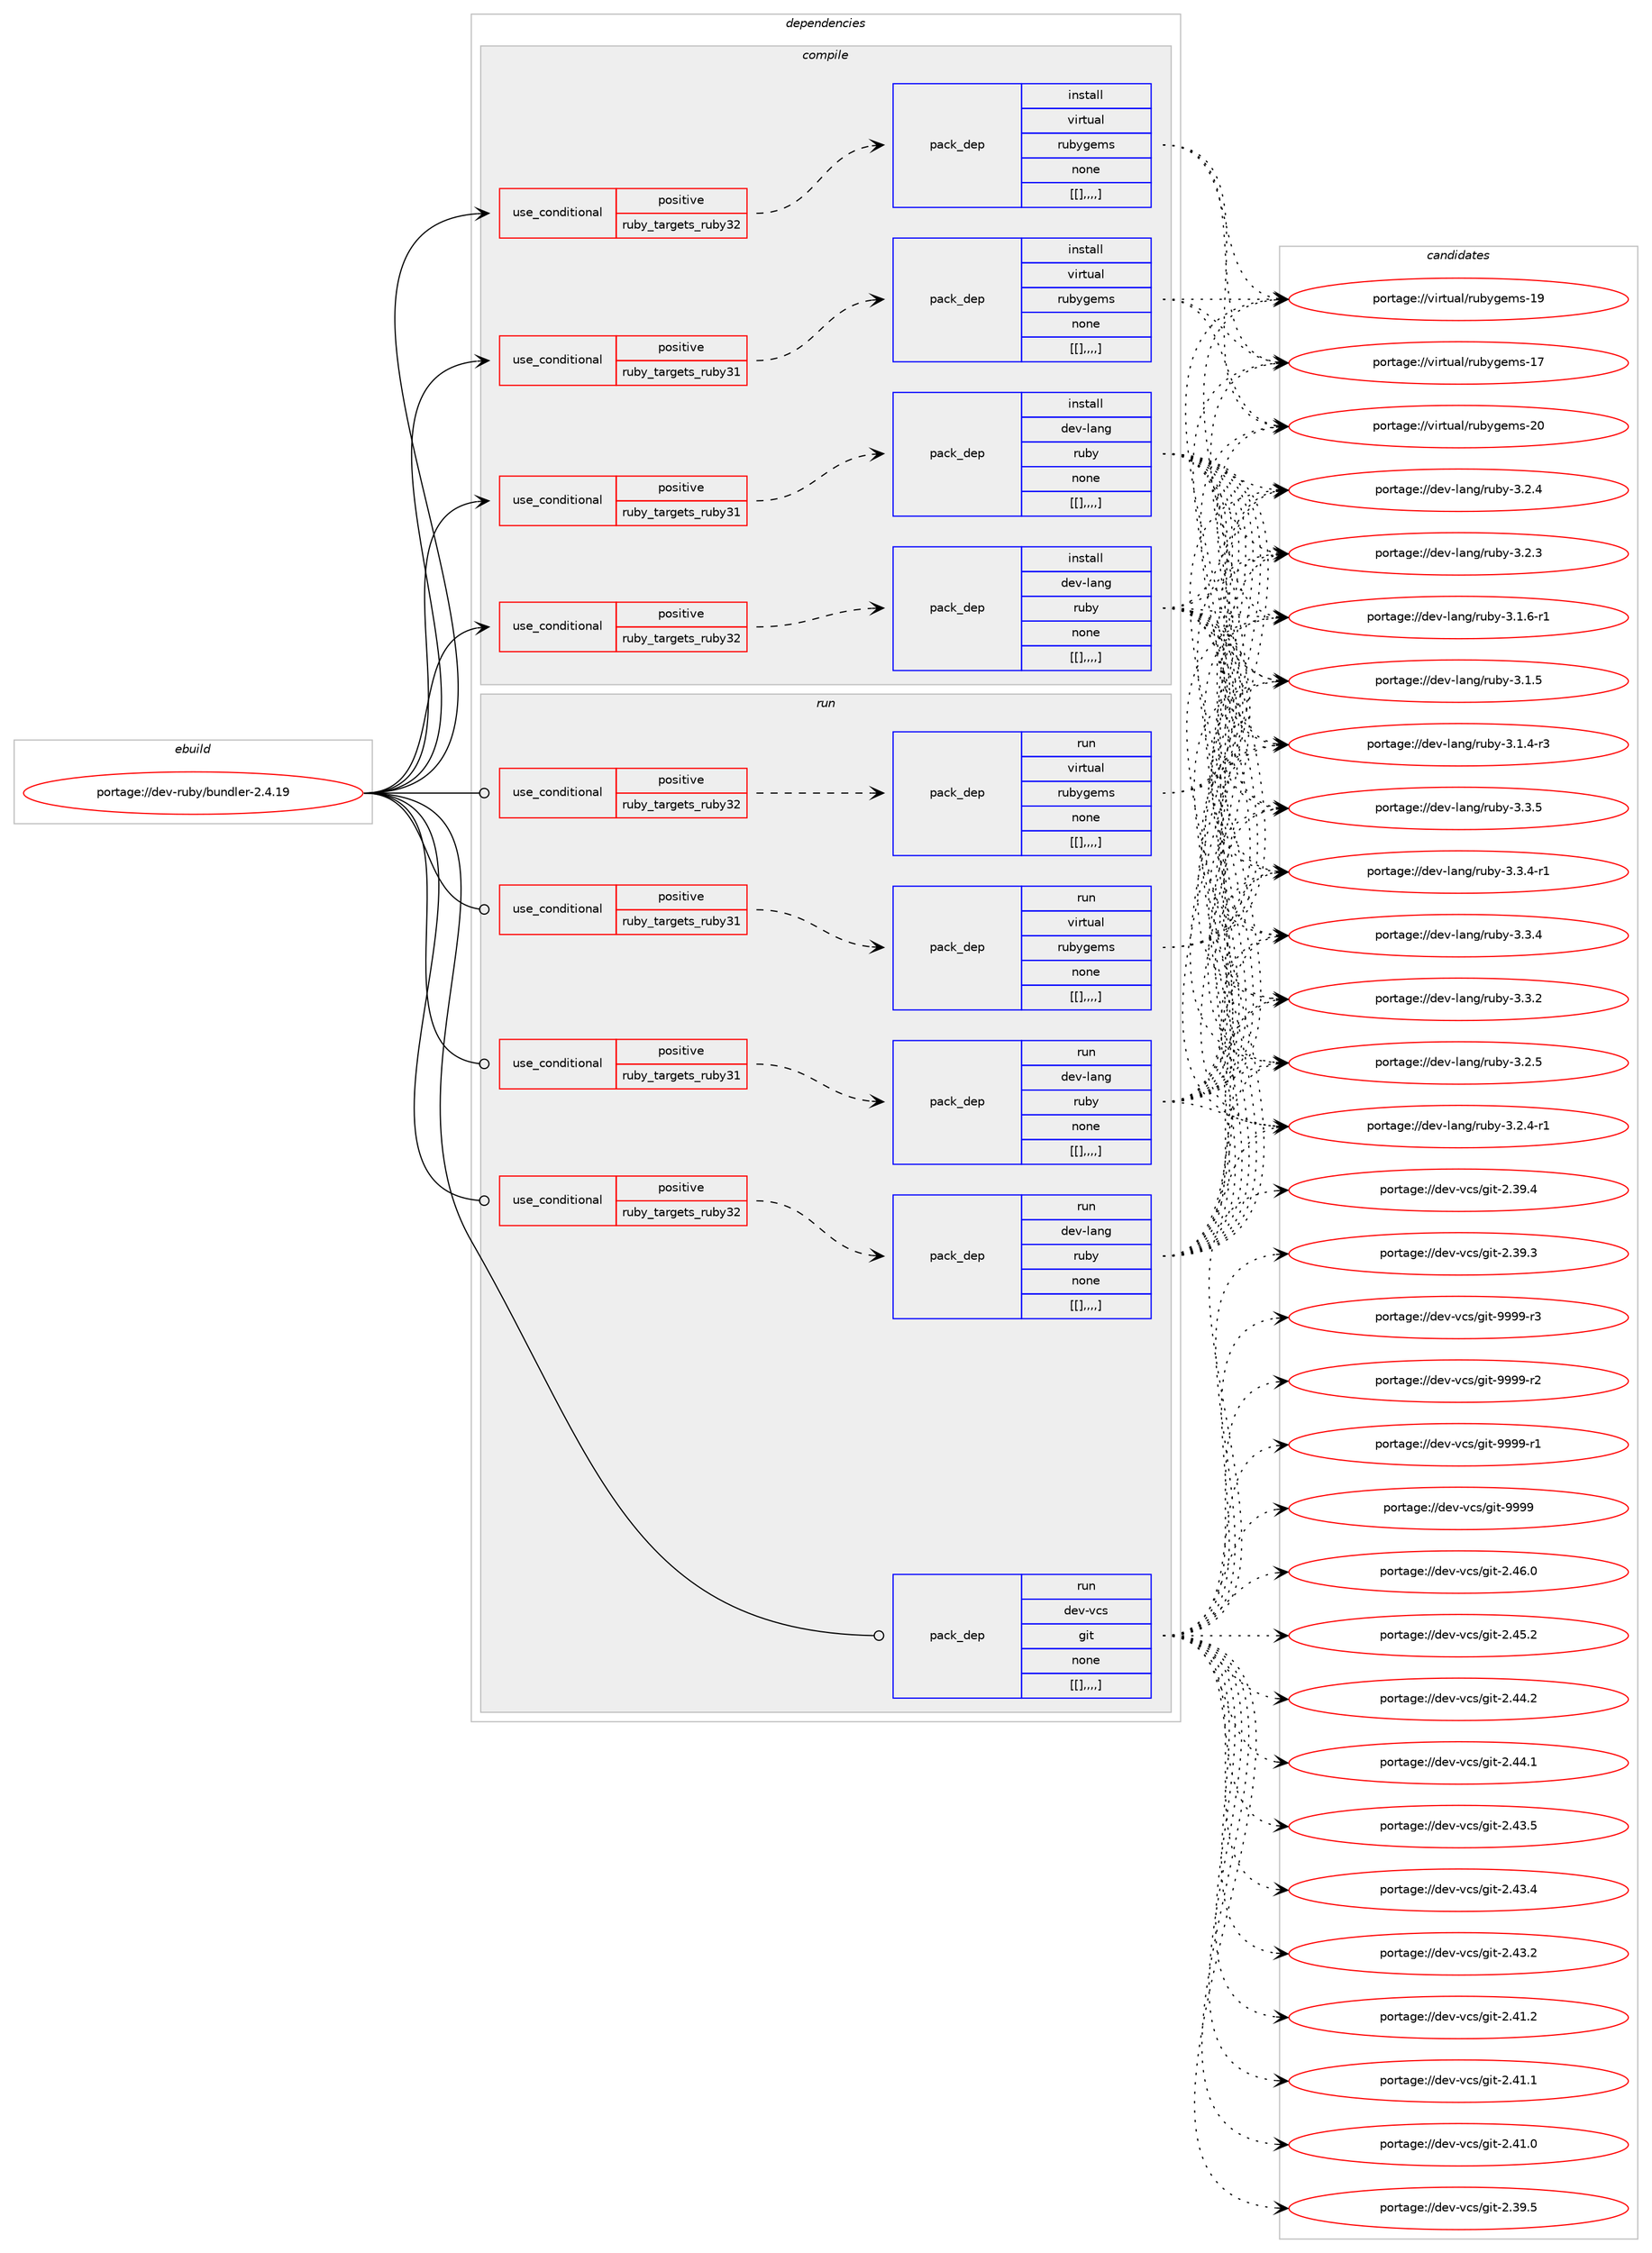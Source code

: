 digraph prolog {

# *************
# Graph options
# *************

newrank=true;
concentrate=true;
compound=true;
graph [rankdir=LR,fontname=Helvetica,fontsize=10,ranksep=1.5];#, ranksep=2.5, nodesep=0.2];
edge  [arrowhead=vee];
node  [fontname=Helvetica,fontsize=10];

# **********
# The ebuild
# **********

subgraph cluster_leftcol {
color=gray;
label=<<i>ebuild</i>>;
id [label="portage://dev-ruby/bundler-2.4.19", color=red, width=4, href="../dev-ruby/bundler-2.4.19.svg"];
}

# ****************
# The dependencies
# ****************

subgraph cluster_midcol {
color=gray;
label=<<i>dependencies</i>>;
subgraph cluster_compile {
fillcolor="#eeeeee";
style=filled;
label=<<i>compile</i>>;
subgraph cond46422 {
dependency180868 [label=<<TABLE BORDER="0" CELLBORDER="1" CELLSPACING="0" CELLPADDING="4"><TR><TD ROWSPAN="3" CELLPADDING="10">use_conditional</TD></TR><TR><TD>positive</TD></TR><TR><TD>ruby_targets_ruby31</TD></TR></TABLE>>, shape=none, color=red];
subgraph pack133162 {
dependency180869 [label=<<TABLE BORDER="0" CELLBORDER="1" CELLSPACING="0" CELLPADDING="4" WIDTH="220"><TR><TD ROWSPAN="6" CELLPADDING="30">pack_dep</TD></TR><TR><TD WIDTH="110">install</TD></TR><TR><TD>dev-lang</TD></TR><TR><TD>ruby</TD></TR><TR><TD>none</TD></TR><TR><TD>[[],,,,]</TD></TR></TABLE>>, shape=none, color=blue];
}
dependency180868:e -> dependency180869:w [weight=20,style="dashed",arrowhead="vee"];
}
id:e -> dependency180868:w [weight=20,style="solid",arrowhead="vee"];
subgraph cond46423 {
dependency180870 [label=<<TABLE BORDER="0" CELLBORDER="1" CELLSPACING="0" CELLPADDING="4"><TR><TD ROWSPAN="3" CELLPADDING="10">use_conditional</TD></TR><TR><TD>positive</TD></TR><TR><TD>ruby_targets_ruby31</TD></TR></TABLE>>, shape=none, color=red];
subgraph pack133163 {
dependency180871 [label=<<TABLE BORDER="0" CELLBORDER="1" CELLSPACING="0" CELLPADDING="4" WIDTH="220"><TR><TD ROWSPAN="6" CELLPADDING="30">pack_dep</TD></TR><TR><TD WIDTH="110">install</TD></TR><TR><TD>virtual</TD></TR><TR><TD>rubygems</TD></TR><TR><TD>none</TD></TR><TR><TD>[[],,,,]</TD></TR></TABLE>>, shape=none, color=blue];
}
dependency180870:e -> dependency180871:w [weight=20,style="dashed",arrowhead="vee"];
}
id:e -> dependency180870:w [weight=20,style="solid",arrowhead="vee"];
subgraph cond46424 {
dependency180872 [label=<<TABLE BORDER="0" CELLBORDER="1" CELLSPACING="0" CELLPADDING="4"><TR><TD ROWSPAN="3" CELLPADDING="10">use_conditional</TD></TR><TR><TD>positive</TD></TR><TR><TD>ruby_targets_ruby32</TD></TR></TABLE>>, shape=none, color=red];
subgraph pack133164 {
dependency180873 [label=<<TABLE BORDER="0" CELLBORDER="1" CELLSPACING="0" CELLPADDING="4" WIDTH="220"><TR><TD ROWSPAN="6" CELLPADDING="30">pack_dep</TD></TR><TR><TD WIDTH="110">install</TD></TR><TR><TD>dev-lang</TD></TR><TR><TD>ruby</TD></TR><TR><TD>none</TD></TR><TR><TD>[[],,,,]</TD></TR></TABLE>>, shape=none, color=blue];
}
dependency180872:e -> dependency180873:w [weight=20,style="dashed",arrowhead="vee"];
}
id:e -> dependency180872:w [weight=20,style="solid",arrowhead="vee"];
subgraph cond46425 {
dependency180874 [label=<<TABLE BORDER="0" CELLBORDER="1" CELLSPACING="0" CELLPADDING="4"><TR><TD ROWSPAN="3" CELLPADDING="10">use_conditional</TD></TR><TR><TD>positive</TD></TR><TR><TD>ruby_targets_ruby32</TD></TR></TABLE>>, shape=none, color=red];
subgraph pack133165 {
dependency180875 [label=<<TABLE BORDER="0" CELLBORDER="1" CELLSPACING="0" CELLPADDING="4" WIDTH="220"><TR><TD ROWSPAN="6" CELLPADDING="30">pack_dep</TD></TR><TR><TD WIDTH="110">install</TD></TR><TR><TD>virtual</TD></TR><TR><TD>rubygems</TD></TR><TR><TD>none</TD></TR><TR><TD>[[],,,,]</TD></TR></TABLE>>, shape=none, color=blue];
}
dependency180874:e -> dependency180875:w [weight=20,style="dashed",arrowhead="vee"];
}
id:e -> dependency180874:w [weight=20,style="solid",arrowhead="vee"];
}
subgraph cluster_compileandrun {
fillcolor="#eeeeee";
style=filled;
label=<<i>compile and run</i>>;
}
subgraph cluster_run {
fillcolor="#eeeeee";
style=filled;
label=<<i>run</i>>;
subgraph cond46426 {
dependency180876 [label=<<TABLE BORDER="0" CELLBORDER="1" CELLSPACING="0" CELLPADDING="4"><TR><TD ROWSPAN="3" CELLPADDING="10">use_conditional</TD></TR><TR><TD>positive</TD></TR><TR><TD>ruby_targets_ruby31</TD></TR></TABLE>>, shape=none, color=red];
subgraph pack133166 {
dependency180877 [label=<<TABLE BORDER="0" CELLBORDER="1" CELLSPACING="0" CELLPADDING="4" WIDTH="220"><TR><TD ROWSPAN="6" CELLPADDING="30">pack_dep</TD></TR><TR><TD WIDTH="110">run</TD></TR><TR><TD>dev-lang</TD></TR><TR><TD>ruby</TD></TR><TR><TD>none</TD></TR><TR><TD>[[],,,,]</TD></TR></TABLE>>, shape=none, color=blue];
}
dependency180876:e -> dependency180877:w [weight=20,style="dashed",arrowhead="vee"];
}
id:e -> dependency180876:w [weight=20,style="solid",arrowhead="odot"];
subgraph cond46427 {
dependency180878 [label=<<TABLE BORDER="0" CELLBORDER="1" CELLSPACING="0" CELLPADDING="4"><TR><TD ROWSPAN="3" CELLPADDING="10">use_conditional</TD></TR><TR><TD>positive</TD></TR><TR><TD>ruby_targets_ruby31</TD></TR></TABLE>>, shape=none, color=red];
subgraph pack133167 {
dependency180879 [label=<<TABLE BORDER="0" CELLBORDER="1" CELLSPACING="0" CELLPADDING="4" WIDTH="220"><TR><TD ROWSPAN="6" CELLPADDING="30">pack_dep</TD></TR><TR><TD WIDTH="110">run</TD></TR><TR><TD>virtual</TD></TR><TR><TD>rubygems</TD></TR><TR><TD>none</TD></TR><TR><TD>[[],,,,]</TD></TR></TABLE>>, shape=none, color=blue];
}
dependency180878:e -> dependency180879:w [weight=20,style="dashed",arrowhead="vee"];
}
id:e -> dependency180878:w [weight=20,style="solid",arrowhead="odot"];
subgraph cond46428 {
dependency180880 [label=<<TABLE BORDER="0" CELLBORDER="1" CELLSPACING="0" CELLPADDING="4"><TR><TD ROWSPAN="3" CELLPADDING="10">use_conditional</TD></TR><TR><TD>positive</TD></TR><TR><TD>ruby_targets_ruby32</TD></TR></TABLE>>, shape=none, color=red];
subgraph pack133168 {
dependency180881 [label=<<TABLE BORDER="0" CELLBORDER="1" CELLSPACING="0" CELLPADDING="4" WIDTH="220"><TR><TD ROWSPAN="6" CELLPADDING="30">pack_dep</TD></TR><TR><TD WIDTH="110">run</TD></TR><TR><TD>dev-lang</TD></TR><TR><TD>ruby</TD></TR><TR><TD>none</TD></TR><TR><TD>[[],,,,]</TD></TR></TABLE>>, shape=none, color=blue];
}
dependency180880:e -> dependency180881:w [weight=20,style="dashed",arrowhead="vee"];
}
id:e -> dependency180880:w [weight=20,style="solid",arrowhead="odot"];
subgraph cond46429 {
dependency180882 [label=<<TABLE BORDER="0" CELLBORDER="1" CELLSPACING="0" CELLPADDING="4"><TR><TD ROWSPAN="3" CELLPADDING="10">use_conditional</TD></TR><TR><TD>positive</TD></TR><TR><TD>ruby_targets_ruby32</TD></TR></TABLE>>, shape=none, color=red];
subgraph pack133169 {
dependency180883 [label=<<TABLE BORDER="0" CELLBORDER="1" CELLSPACING="0" CELLPADDING="4" WIDTH="220"><TR><TD ROWSPAN="6" CELLPADDING="30">pack_dep</TD></TR><TR><TD WIDTH="110">run</TD></TR><TR><TD>virtual</TD></TR><TR><TD>rubygems</TD></TR><TR><TD>none</TD></TR><TR><TD>[[],,,,]</TD></TR></TABLE>>, shape=none, color=blue];
}
dependency180882:e -> dependency180883:w [weight=20,style="dashed",arrowhead="vee"];
}
id:e -> dependency180882:w [weight=20,style="solid",arrowhead="odot"];
subgraph pack133170 {
dependency180884 [label=<<TABLE BORDER="0" CELLBORDER="1" CELLSPACING="0" CELLPADDING="4" WIDTH="220"><TR><TD ROWSPAN="6" CELLPADDING="30">pack_dep</TD></TR><TR><TD WIDTH="110">run</TD></TR><TR><TD>dev-vcs</TD></TR><TR><TD>git</TD></TR><TR><TD>none</TD></TR><TR><TD>[[],,,,]</TD></TR></TABLE>>, shape=none, color=blue];
}
id:e -> dependency180884:w [weight=20,style="solid",arrowhead="odot"];
}
}

# **************
# The candidates
# **************

subgraph cluster_choices {
rank=same;
color=gray;
label=<<i>candidates</i>>;

subgraph choice133162 {
color=black;
nodesep=1;
choice10010111845108971101034711411798121455146514653 [label="portage://dev-lang/ruby-3.3.5", color=red, width=4,href="../dev-lang/ruby-3.3.5.svg"];
choice100101118451089711010347114117981214551465146524511449 [label="portage://dev-lang/ruby-3.3.4-r1", color=red, width=4,href="../dev-lang/ruby-3.3.4-r1.svg"];
choice10010111845108971101034711411798121455146514652 [label="portage://dev-lang/ruby-3.3.4", color=red, width=4,href="../dev-lang/ruby-3.3.4.svg"];
choice10010111845108971101034711411798121455146514650 [label="portage://dev-lang/ruby-3.3.2", color=red, width=4,href="../dev-lang/ruby-3.3.2.svg"];
choice10010111845108971101034711411798121455146504653 [label="portage://dev-lang/ruby-3.2.5", color=red, width=4,href="../dev-lang/ruby-3.2.5.svg"];
choice100101118451089711010347114117981214551465046524511449 [label="portage://dev-lang/ruby-3.2.4-r1", color=red, width=4,href="../dev-lang/ruby-3.2.4-r1.svg"];
choice10010111845108971101034711411798121455146504652 [label="portage://dev-lang/ruby-3.2.4", color=red, width=4,href="../dev-lang/ruby-3.2.4.svg"];
choice10010111845108971101034711411798121455146504651 [label="portage://dev-lang/ruby-3.2.3", color=red, width=4,href="../dev-lang/ruby-3.2.3.svg"];
choice100101118451089711010347114117981214551464946544511449 [label="portage://dev-lang/ruby-3.1.6-r1", color=red, width=4,href="../dev-lang/ruby-3.1.6-r1.svg"];
choice10010111845108971101034711411798121455146494653 [label="portage://dev-lang/ruby-3.1.5", color=red, width=4,href="../dev-lang/ruby-3.1.5.svg"];
choice100101118451089711010347114117981214551464946524511451 [label="portage://dev-lang/ruby-3.1.4-r3", color=red, width=4,href="../dev-lang/ruby-3.1.4-r3.svg"];
dependency180869:e -> choice10010111845108971101034711411798121455146514653:w [style=dotted,weight="100"];
dependency180869:e -> choice100101118451089711010347114117981214551465146524511449:w [style=dotted,weight="100"];
dependency180869:e -> choice10010111845108971101034711411798121455146514652:w [style=dotted,weight="100"];
dependency180869:e -> choice10010111845108971101034711411798121455146514650:w [style=dotted,weight="100"];
dependency180869:e -> choice10010111845108971101034711411798121455146504653:w [style=dotted,weight="100"];
dependency180869:e -> choice100101118451089711010347114117981214551465046524511449:w [style=dotted,weight="100"];
dependency180869:e -> choice10010111845108971101034711411798121455146504652:w [style=dotted,weight="100"];
dependency180869:e -> choice10010111845108971101034711411798121455146504651:w [style=dotted,weight="100"];
dependency180869:e -> choice100101118451089711010347114117981214551464946544511449:w [style=dotted,weight="100"];
dependency180869:e -> choice10010111845108971101034711411798121455146494653:w [style=dotted,weight="100"];
dependency180869:e -> choice100101118451089711010347114117981214551464946524511451:w [style=dotted,weight="100"];
}
subgraph choice133163 {
color=black;
nodesep=1;
choice118105114116117971084711411798121103101109115455048 [label="portage://virtual/rubygems-20", color=red, width=4,href="../virtual/rubygems-20.svg"];
choice118105114116117971084711411798121103101109115454957 [label="portage://virtual/rubygems-19", color=red, width=4,href="../virtual/rubygems-19.svg"];
choice118105114116117971084711411798121103101109115454955 [label="portage://virtual/rubygems-17", color=red, width=4,href="../virtual/rubygems-17.svg"];
dependency180871:e -> choice118105114116117971084711411798121103101109115455048:w [style=dotted,weight="100"];
dependency180871:e -> choice118105114116117971084711411798121103101109115454957:w [style=dotted,weight="100"];
dependency180871:e -> choice118105114116117971084711411798121103101109115454955:w [style=dotted,weight="100"];
}
subgraph choice133164 {
color=black;
nodesep=1;
choice10010111845108971101034711411798121455146514653 [label="portage://dev-lang/ruby-3.3.5", color=red, width=4,href="../dev-lang/ruby-3.3.5.svg"];
choice100101118451089711010347114117981214551465146524511449 [label="portage://dev-lang/ruby-3.3.4-r1", color=red, width=4,href="../dev-lang/ruby-3.3.4-r1.svg"];
choice10010111845108971101034711411798121455146514652 [label="portage://dev-lang/ruby-3.3.4", color=red, width=4,href="../dev-lang/ruby-3.3.4.svg"];
choice10010111845108971101034711411798121455146514650 [label="portage://dev-lang/ruby-3.3.2", color=red, width=4,href="../dev-lang/ruby-3.3.2.svg"];
choice10010111845108971101034711411798121455146504653 [label="portage://dev-lang/ruby-3.2.5", color=red, width=4,href="../dev-lang/ruby-3.2.5.svg"];
choice100101118451089711010347114117981214551465046524511449 [label="portage://dev-lang/ruby-3.2.4-r1", color=red, width=4,href="../dev-lang/ruby-3.2.4-r1.svg"];
choice10010111845108971101034711411798121455146504652 [label="portage://dev-lang/ruby-3.2.4", color=red, width=4,href="../dev-lang/ruby-3.2.4.svg"];
choice10010111845108971101034711411798121455146504651 [label="portage://dev-lang/ruby-3.2.3", color=red, width=4,href="../dev-lang/ruby-3.2.3.svg"];
choice100101118451089711010347114117981214551464946544511449 [label="portage://dev-lang/ruby-3.1.6-r1", color=red, width=4,href="../dev-lang/ruby-3.1.6-r1.svg"];
choice10010111845108971101034711411798121455146494653 [label="portage://dev-lang/ruby-3.1.5", color=red, width=4,href="../dev-lang/ruby-3.1.5.svg"];
choice100101118451089711010347114117981214551464946524511451 [label="portage://dev-lang/ruby-3.1.4-r3", color=red, width=4,href="../dev-lang/ruby-3.1.4-r3.svg"];
dependency180873:e -> choice10010111845108971101034711411798121455146514653:w [style=dotted,weight="100"];
dependency180873:e -> choice100101118451089711010347114117981214551465146524511449:w [style=dotted,weight="100"];
dependency180873:e -> choice10010111845108971101034711411798121455146514652:w [style=dotted,weight="100"];
dependency180873:e -> choice10010111845108971101034711411798121455146514650:w [style=dotted,weight="100"];
dependency180873:e -> choice10010111845108971101034711411798121455146504653:w [style=dotted,weight="100"];
dependency180873:e -> choice100101118451089711010347114117981214551465046524511449:w [style=dotted,weight="100"];
dependency180873:e -> choice10010111845108971101034711411798121455146504652:w [style=dotted,weight="100"];
dependency180873:e -> choice10010111845108971101034711411798121455146504651:w [style=dotted,weight="100"];
dependency180873:e -> choice100101118451089711010347114117981214551464946544511449:w [style=dotted,weight="100"];
dependency180873:e -> choice10010111845108971101034711411798121455146494653:w [style=dotted,weight="100"];
dependency180873:e -> choice100101118451089711010347114117981214551464946524511451:w [style=dotted,weight="100"];
}
subgraph choice133165 {
color=black;
nodesep=1;
choice118105114116117971084711411798121103101109115455048 [label="portage://virtual/rubygems-20", color=red, width=4,href="../virtual/rubygems-20.svg"];
choice118105114116117971084711411798121103101109115454957 [label="portage://virtual/rubygems-19", color=red, width=4,href="../virtual/rubygems-19.svg"];
choice118105114116117971084711411798121103101109115454955 [label="portage://virtual/rubygems-17", color=red, width=4,href="../virtual/rubygems-17.svg"];
dependency180875:e -> choice118105114116117971084711411798121103101109115455048:w [style=dotted,weight="100"];
dependency180875:e -> choice118105114116117971084711411798121103101109115454957:w [style=dotted,weight="100"];
dependency180875:e -> choice118105114116117971084711411798121103101109115454955:w [style=dotted,weight="100"];
}
subgraph choice133166 {
color=black;
nodesep=1;
choice10010111845108971101034711411798121455146514653 [label="portage://dev-lang/ruby-3.3.5", color=red, width=4,href="../dev-lang/ruby-3.3.5.svg"];
choice100101118451089711010347114117981214551465146524511449 [label="portage://dev-lang/ruby-3.3.4-r1", color=red, width=4,href="../dev-lang/ruby-3.3.4-r1.svg"];
choice10010111845108971101034711411798121455146514652 [label="portage://dev-lang/ruby-3.3.4", color=red, width=4,href="../dev-lang/ruby-3.3.4.svg"];
choice10010111845108971101034711411798121455146514650 [label="portage://dev-lang/ruby-3.3.2", color=red, width=4,href="../dev-lang/ruby-3.3.2.svg"];
choice10010111845108971101034711411798121455146504653 [label="portage://dev-lang/ruby-3.2.5", color=red, width=4,href="../dev-lang/ruby-3.2.5.svg"];
choice100101118451089711010347114117981214551465046524511449 [label="portage://dev-lang/ruby-3.2.4-r1", color=red, width=4,href="../dev-lang/ruby-3.2.4-r1.svg"];
choice10010111845108971101034711411798121455146504652 [label="portage://dev-lang/ruby-3.2.4", color=red, width=4,href="../dev-lang/ruby-3.2.4.svg"];
choice10010111845108971101034711411798121455146504651 [label="portage://dev-lang/ruby-3.2.3", color=red, width=4,href="../dev-lang/ruby-3.2.3.svg"];
choice100101118451089711010347114117981214551464946544511449 [label="portage://dev-lang/ruby-3.1.6-r1", color=red, width=4,href="../dev-lang/ruby-3.1.6-r1.svg"];
choice10010111845108971101034711411798121455146494653 [label="portage://dev-lang/ruby-3.1.5", color=red, width=4,href="../dev-lang/ruby-3.1.5.svg"];
choice100101118451089711010347114117981214551464946524511451 [label="portage://dev-lang/ruby-3.1.4-r3", color=red, width=4,href="../dev-lang/ruby-3.1.4-r3.svg"];
dependency180877:e -> choice10010111845108971101034711411798121455146514653:w [style=dotted,weight="100"];
dependency180877:e -> choice100101118451089711010347114117981214551465146524511449:w [style=dotted,weight="100"];
dependency180877:e -> choice10010111845108971101034711411798121455146514652:w [style=dotted,weight="100"];
dependency180877:e -> choice10010111845108971101034711411798121455146514650:w [style=dotted,weight="100"];
dependency180877:e -> choice10010111845108971101034711411798121455146504653:w [style=dotted,weight="100"];
dependency180877:e -> choice100101118451089711010347114117981214551465046524511449:w [style=dotted,weight="100"];
dependency180877:e -> choice10010111845108971101034711411798121455146504652:w [style=dotted,weight="100"];
dependency180877:e -> choice10010111845108971101034711411798121455146504651:w [style=dotted,weight="100"];
dependency180877:e -> choice100101118451089711010347114117981214551464946544511449:w [style=dotted,weight="100"];
dependency180877:e -> choice10010111845108971101034711411798121455146494653:w [style=dotted,weight="100"];
dependency180877:e -> choice100101118451089711010347114117981214551464946524511451:w [style=dotted,weight="100"];
}
subgraph choice133167 {
color=black;
nodesep=1;
choice118105114116117971084711411798121103101109115455048 [label="portage://virtual/rubygems-20", color=red, width=4,href="../virtual/rubygems-20.svg"];
choice118105114116117971084711411798121103101109115454957 [label="portage://virtual/rubygems-19", color=red, width=4,href="../virtual/rubygems-19.svg"];
choice118105114116117971084711411798121103101109115454955 [label="portage://virtual/rubygems-17", color=red, width=4,href="../virtual/rubygems-17.svg"];
dependency180879:e -> choice118105114116117971084711411798121103101109115455048:w [style=dotted,weight="100"];
dependency180879:e -> choice118105114116117971084711411798121103101109115454957:w [style=dotted,weight="100"];
dependency180879:e -> choice118105114116117971084711411798121103101109115454955:w [style=dotted,weight="100"];
}
subgraph choice133168 {
color=black;
nodesep=1;
choice10010111845108971101034711411798121455146514653 [label="portage://dev-lang/ruby-3.3.5", color=red, width=4,href="../dev-lang/ruby-3.3.5.svg"];
choice100101118451089711010347114117981214551465146524511449 [label="portage://dev-lang/ruby-3.3.4-r1", color=red, width=4,href="../dev-lang/ruby-3.3.4-r1.svg"];
choice10010111845108971101034711411798121455146514652 [label="portage://dev-lang/ruby-3.3.4", color=red, width=4,href="../dev-lang/ruby-3.3.4.svg"];
choice10010111845108971101034711411798121455146514650 [label="portage://dev-lang/ruby-3.3.2", color=red, width=4,href="../dev-lang/ruby-3.3.2.svg"];
choice10010111845108971101034711411798121455146504653 [label="portage://dev-lang/ruby-3.2.5", color=red, width=4,href="../dev-lang/ruby-3.2.5.svg"];
choice100101118451089711010347114117981214551465046524511449 [label="portage://dev-lang/ruby-3.2.4-r1", color=red, width=4,href="../dev-lang/ruby-3.2.4-r1.svg"];
choice10010111845108971101034711411798121455146504652 [label="portage://dev-lang/ruby-3.2.4", color=red, width=4,href="../dev-lang/ruby-3.2.4.svg"];
choice10010111845108971101034711411798121455146504651 [label="portage://dev-lang/ruby-3.2.3", color=red, width=4,href="../dev-lang/ruby-3.2.3.svg"];
choice100101118451089711010347114117981214551464946544511449 [label="portage://dev-lang/ruby-3.1.6-r1", color=red, width=4,href="../dev-lang/ruby-3.1.6-r1.svg"];
choice10010111845108971101034711411798121455146494653 [label="portage://dev-lang/ruby-3.1.5", color=red, width=4,href="../dev-lang/ruby-3.1.5.svg"];
choice100101118451089711010347114117981214551464946524511451 [label="portage://dev-lang/ruby-3.1.4-r3", color=red, width=4,href="../dev-lang/ruby-3.1.4-r3.svg"];
dependency180881:e -> choice10010111845108971101034711411798121455146514653:w [style=dotted,weight="100"];
dependency180881:e -> choice100101118451089711010347114117981214551465146524511449:w [style=dotted,weight="100"];
dependency180881:e -> choice10010111845108971101034711411798121455146514652:w [style=dotted,weight="100"];
dependency180881:e -> choice10010111845108971101034711411798121455146514650:w [style=dotted,weight="100"];
dependency180881:e -> choice10010111845108971101034711411798121455146504653:w [style=dotted,weight="100"];
dependency180881:e -> choice100101118451089711010347114117981214551465046524511449:w [style=dotted,weight="100"];
dependency180881:e -> choice10010111845108971101034711411798121455146504652:w [style=dotted,weight="100"];
dependency180881:e -> choice10010111845108971101034711411798121455146504651:w [style=dotted,weight="100"];
dependency180881:e -> choice100101118451089711010347114117981214551464946544511449:w [style=dotted,weight="100"];
dependency180881:e -> choice10010111845108971101034711411798121455146494653:w [style=dotted,weight="100"];
dependency180881:e -> choice100101118451089711010347114117981214551464946524511451:w [style=dotted,weight="100"];
}
subgraph choice133169 {
color=black;
nodesep=1;
choice118105114116117971084711411798121103101109115455048 [label="portage://virtual/rubygems-20", color=red, width=4,href="../virtual/rubygems-20.svg"];
choice118105114116117971084711411798121103101109115454957 [label="portage://virtual/rubygems-19", color=red, width=4,href="../virtual/rubygems-19.svg"];
choice118105114116117971084711411798121103101109115454955 [label="portage://virtual/rubygems-17", color=red, width=4,href="../virtual/rubygems-17.svg"];
dependency180883:e -> choice118105114116117971084711411798121103101109115455048:w [style=dotted,weight="100"];
dependency180883:e -> choice118105114116117971084711411798121103101109115454957:w [style=dotted,weight="100"];
dependency180883:e -> choice118105114116117971084711411798121103101109115454955:w [style=dotted,weight="100"];
}
subgraph choice133170 {
color=black;
nodesep=1;
choice10010111845118991154710310511645575757574511451 [label="portage://dev-vcs/git-9999-r3", color=red, width=4,href="../dev-vcs/git-9999-r3.svg"];
choice10010111845118991154710310511645575757574511450 [label="portage://dev-vcs/git-9999-r2", color=red, width=4,href="../dev-vcs/git-9999-r2.svg"];
choice10010111845118991154710310511645575757574511449 [label="portage://dev-vcs/git-9999-r1", color=red, width=4,href="../dev-vcs/git-9999-r1.svg"];
choice1001011184511899115471031051164557575757 [label="portage://dev-vcs/git-9999", color=red, width=4,href="../dev-vcs/git-9999.svg"];
choice10010111845118991154710310511645504652544648 [label="portage://dev-vcs/git-2.46.0", color=red, width=4,href="../dev-vcs/git-2.46.0.svg"];
choice10010111845118991154710310511645504652534650 [label="portage://dev-vcs/git-2.45.2", color=red, width=4,href="../dev-vcs/git-2.45.2.svg"];
choice10010111845118991154710310511645504652524650 [label="portage://dev-vcs/git-2.44.2", color=red, width=4,href="../dev-vcs/git-2.44.2.svg"];
choice10010111845118991154710310511645504652524649 [label="portage://dev-vcs/git-2.44.1", color=red, width=4,href="../dev-vcs/git-2.44.1.svg"];
choice10010111845118991154710310511645504652514653 [label="portage://dev-vcs/git-2.43.5", color=red, width=4,href="../dev-vcs/git-2.43.5.svg"];
choice10010111845118991154710310511645504652514652 [label="portage://dev-vcs/git-2.43.4", color=red, width=4,href="../dev-vcs/git-2.43.4.svg"];
choice10010111845118991154710310511645504652514650 [label="portage://dev-vcs/git-2.43.2", color=red, width=4,href="../dev-vcs/git-2.43.2.svg"];
choice10010111845118991154710310511645504652494650 [label="portage://dev-vcs/git-2.41.2", color=red, width=4,href="../dev-vcs/git-2.41.2.svg"];
choice10010111845118991154710310511645504652494649 [label="portage://dev-vcs/git-2.41.1", color=red, width=4,href="../dev-vcs/git-2.41.1.svg"];
choice10010111845118991154710310511645504652494648 [label="portage://dev-vcs/git-2.41.0", color=red, width=4,href="../dev-vcs/git-2.41.0.svg"];
choice10010111845118991154710310511645504651574653 [label="portage://dev-vcs/git-2.39.5", color=red, width=4,href="../dev-vcs/git-2.39.5.svg"];
choice10010111845118991154710310511645504651574652 [label="portage://dev-vcs/git-2.39.4", color=red, width=4,href="../dev-vcs/git-2.39.4.svg"];
choice10010111845118991154710310511645504651574651 [label="portage://dev-vcs/git-2.39.3", color=red, width=4,href="../dev-vcs/git-2.39.3.svg"];
dependency180884:e -> choice10010111845118991154710310511645575757574511451:w [style=dotted,weight="100"];
dependency180884:e -> choice10010111845118991154710310511645575757574511450:w [style=dotted,weight="100"];
dependency180884:e -> choice10010111845118991154710310511645575757574511449:w [style=dotted,weight="100"];
dependency180884:e -> choice1001011184511899115471031051164557575757:w [style=dotted,weight="100"];
dependency180884:e -> choice10010111845118991154710310511645504652544648:w [style=dotted,weight="100"];
dependency180884:e -> choice10010111845118991154710310511645504652534650:w [style=dotted,weight="100"];
dependency180884:e -> choice10010111845118991154710310511645504652524650:w [style=dotted,weight="100"];
dependency180884:e -> choice10010111845118991154710310511645504652524649:w [style=dotted,weight="100"];
dependency180884:e -> choice10010111845118991154710310511645504652514653:w [style=dotted,weight="100"];
dependency180884:e -> choice10010111845118991154710310511645504652514652:w [style=dotted,weight="100"];
dependency180884:e -> choice10010111845118991154710310511645504652514650:w [style=dotted,weight="100"];
dependency180884:e -> choice10010111845118991154710310511645504652494650:w [style=dotted,weight="100"];
dependency180884:e -> choice10010111845118991154710310511645504652494649:w [style=dotted,weight="100"];
dependency180884:e -> choice10010111845118991154710310511645504652494648:w [style=dotted,weight="100"];
dependency180884:e -> choice10010111845118991154710310511645504651574653:w [style=dotted,weight="100"];
dependency180884:e -> choice10010111845118991154710310511645504651574652:w [style=dotted,weight="100"];
dependency180884:e -> choice10010111845118991154710310511645504651574651:w [style=dotted,weight="100"];
}
}

}
